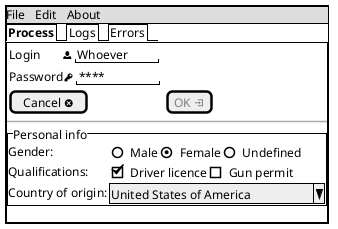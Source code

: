 @startuml salt_basic_test

@startsalt
{+
' add borders around frame
    'add menu
    {* File | Edit | About }
    ' add horizontal tabs, let Process be selected
    {/ <b>Process</b> | Logs | Errors}
    ' add elements - simple group
    {+
        {
            ' label with a sprite and an edit box
            {Login       <&person> | "Whoever   "} | .
            {Password<&key> | "****      " } | .
            ' add a disabled button, e.g. all personal data must be filled-in
            [Cancel <&circle-x>] | [<color:grey>OK <&account-login>]
        }
        'add a separator: .., --,~~ or ==
        ~~
        'add a group box
        {^"Personal info"
            'some radio buttons
            Gender: | {() Male | (X) Female | () Undefined}
            'some checkboxes
            Qualifications: | {[X] Driver licence | [] Gun permit}
            'drop-down list
            Country of origin: | ^United States of America ^
        }
    }
}
@endsalt

@enduml
